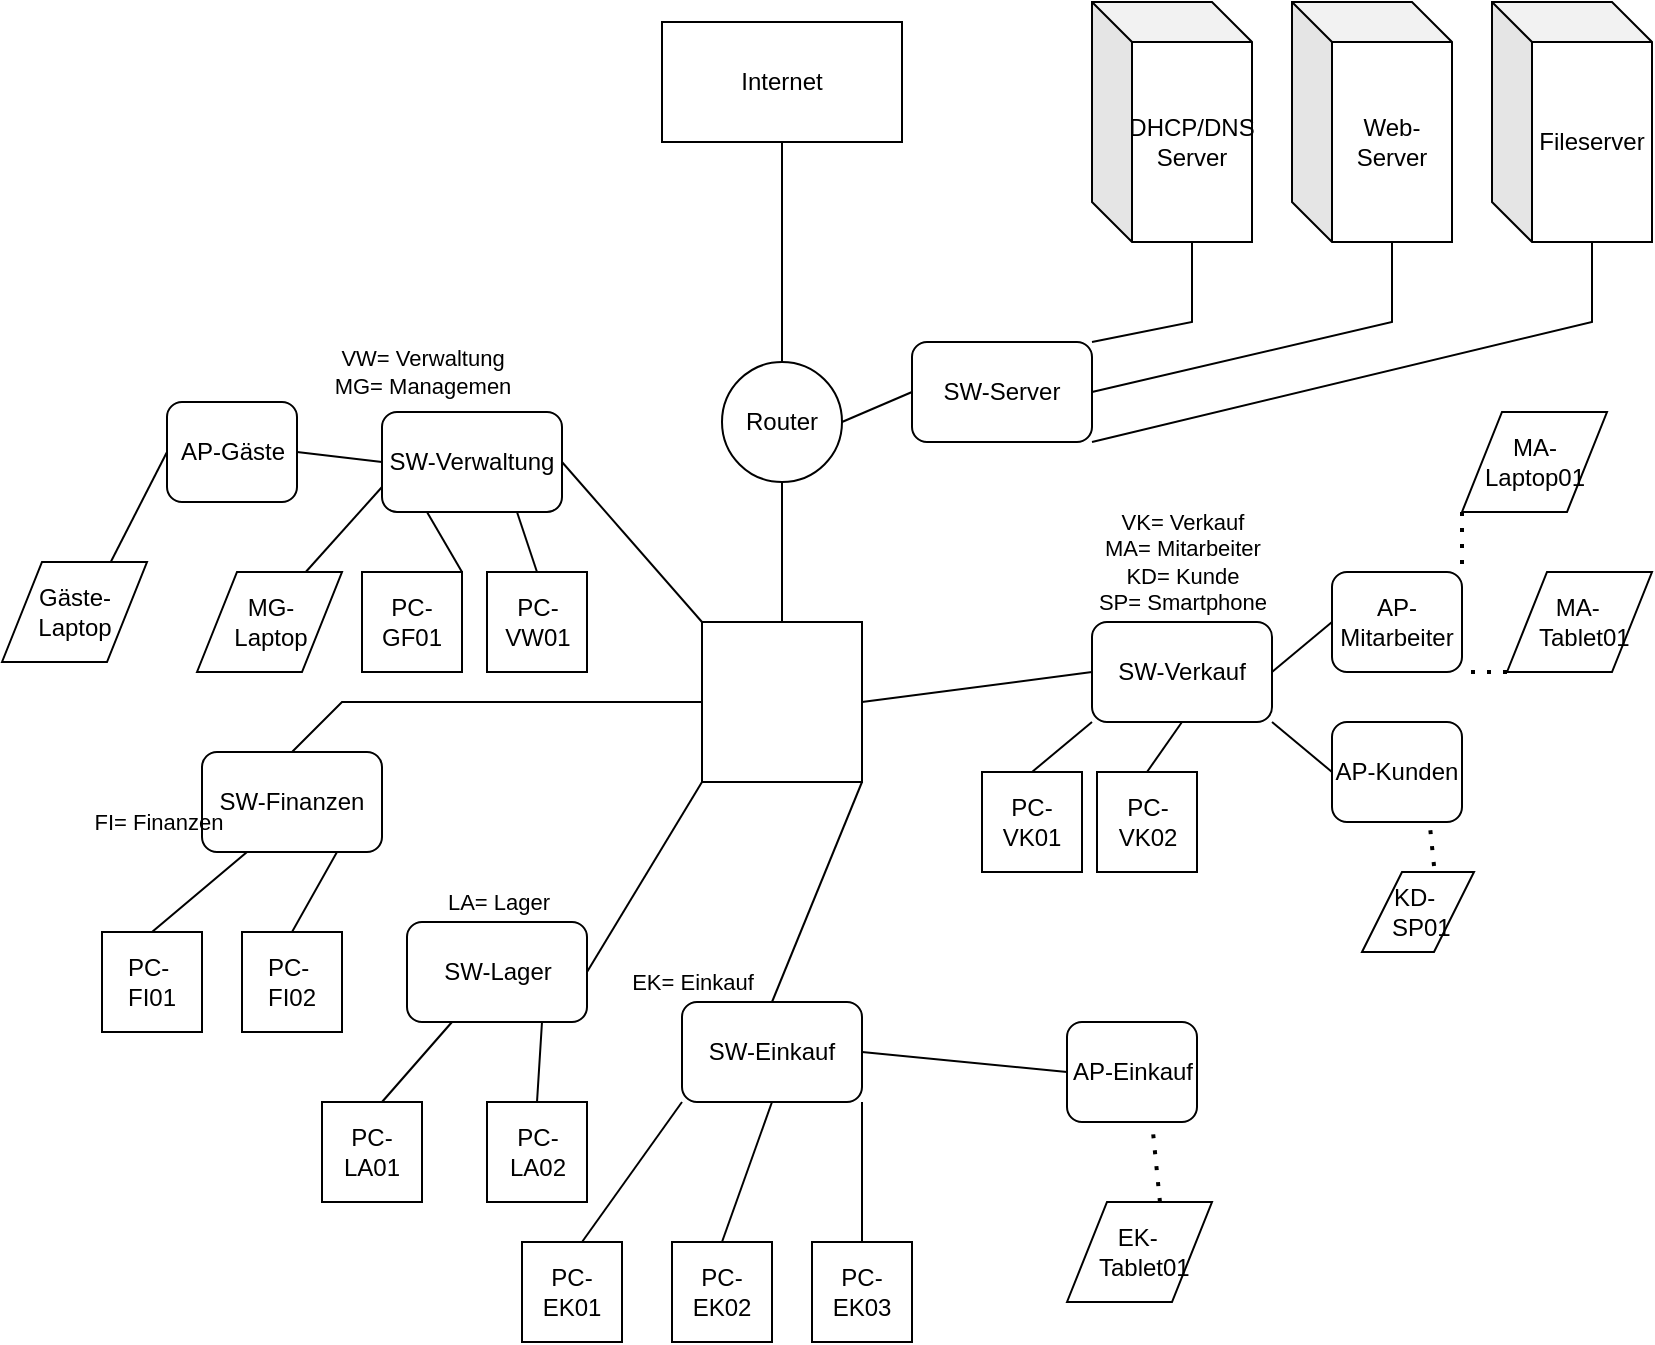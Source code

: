 <mxfile version="16.2.7" type="device"><diagram id="oN22EbAgv7MzUfUSaqUO" name="Page-1"><mxGraphModel dx="1190" dy="671" grid="1" gridSize="10" guides="1" tooltips="1" connect="1" arrows="1" fold="1" page="1" pageScale="1" pageWidth="827" pageHeight="1169" math="0" shadow="0"><root><mxCell id="0"/><mxCell id="1" parent="0"/><mxCell id="j659b9dgUSXwy1I3t3Zu-1" value="Internet" style="rounded=0;whiteSpace=wrap;html=1;" vertex="1" parent="1"><mxGeometry x="332" y="50" width="120" height="60" as="geometry"/></mxCell><mxCell id="j659b9dgUSXwy1I3t3Zu-2" value="Router" style="ellipse;whiteSpace=wrap;html=1;aspect=fixed;" vertex="1" parent="1"><mxGeometry x="362" y="220" width="60" height="60" as="geometry"/></mxCell><mxCell id="j659b9dgUSXwy1I3t3Zu-3" value="SW-Server" style="rounded=1;whiteSpace=wrap;html=1;" vertex="1" parent="1"><mxGeometry x="457" y="210" width="90" height="50" as="geometry"/></mxCell><mxCell id="j659b9dgUSXwy1I3t3Zu-4" value="SW-Verkauf" style="rounded=1;whiteSpace=wrap;html=1;" vertex="1" parent="1"><mxGeometry x="547" y="350" width="90" height="50" as="geometry"/></mxCell><mxCell id="j659b9dgUSXwy1I3t3Zu-5" value="DHCP/DNS&lt;br&gt;Server" style="shape=cube;whiteSpace=wrap;html=1;boundedLbl=1;backgroundOutline=1;darkOpacity=0.05;darkOpacity2=0.1;" vertex="1" parent="1"><mxGeometry x="547" y="40" width="80" height="120" as="geometry"/></mxCell><mxCell id="j659b9dgUSXwy1I3t3Zu-6" value="Web-Server" style="shape=cube;whiteSpace=wrap;html=1;boundedLbl=1;backgroundOutline=1;darkOpacity=0.05;darkOpacity2=0.1;" vertex="1" parent="1"><mxGeometry x="647" y="40" width="80" height="120" as="geometry"/></mxCell><mxCell id="j659b9dgUSXwy1I3t3Zu-7" value="Fileserver" style="shape=cube;whiteSpace=wrap;html=1;boundedLbl=1;backgroundOutline=1;darkOpacity=0.05;darkOpacity2=0.1;" vertex="1" parent="1"><mxGeometry x="747" y="40" width="80" height="120" as="geometry"/></mxCell><mxCell id="j659b9dgUSXwy1I3t3Zu-9" value="" style="endArrow=none;html=1;rounded=0;entryX=0;entryY=0;entryDx=50;entryDy=120;entryPerimeter=0;exitX=1;exitY=0;exitDx=0;exitDy=0;" edge="1" parent="1" source="j659b9dgUSXwy1I3t3Zu-3" target="j659b9dgUSXwy1I3t3Zu-5"><mxGeometry width="50" height="50" relative="1" as="geometry"><mxPoint x="597" y="240" as="sourcePoint"/><mxPoint x="617" y="190" as="targetPoint"/><Array as="points"><mxPoint x="597" y="200"/></Array></mxGeometry></mxCell><mxCell id="j659b9dgUSXwy1I3t3Zu-10" value="" style="endArrow=none;html=1;rounded=0;exitX=1;exitY=0.5;exitDx=0;exitDy=0;" edge="1" parent="1" source="j659b9dgUSXwy1I3t3Zu-3"><mxGeometry width="50" height="50" relative="1" as="geometry"><mxPoint x="697" y="240" as="sourcePoint"/><mxPoint x="697" y="160" as="targetPoint"/><Array as="points"><mxPoint x="697" y="200"/></Array></mxGeometry></mxCell><mxCell id="j659b9dgUSXwy1I3t3Zu-11" value="" style="endArrow=none;html=1;rounded=0;exitX=1;exitY=1;exitDx=0;exitDy=0;" edge="1" parent="1" source="j659b9dgUSXwy1I3t3Zu-3"><mxGeometry width="50" height="50" relative="1" as="geometry"><mxPoint x="797" y="240" as="sourcePoint"/><mxPoint x="797" y="160" as="targetPoint"/><Array as="points"><mxPoint x="797" y="200"/></Array></mxGeometry></mxCell><mxCell id="j659b9dgUSXwy1I3t3Zu-12" value="&lt;p&gt;&lt;br&gt;&lt;/p&gt;" style="rounded=0;whiteSpace=wrap;html=1;" vertex="1" parent="1"><mxGeometry x="352" y="350" width="80" height="80" as="geometry"/></mxCell><mxCell id="j659b9dgUSXwy1I3t3Zu-13" value="" style="endArrow=none;html=1;rounded=0;entryX=0;entryY=0.5;entryDx=0;entryDy=0;" edge="1" parent="1" target="j659b9dgUSXwy1I3t3Zu-4"><mxGeometry width="50" height="50" relative="1" as="geometry"><mxPoint x="432" y="390" as="sourcePoint"/><mxPoint x="482" y="340" as="targetPoint"/></mxGeometry></mxCell><mxCell id="j659b9dgUSXwy1I3t3Zu-14" value="SW-Einkauf" style="rounded=1;whiteSpace=wrap;html=1;" vertex="1" parent="1"><mxGeometry x="342" y="540" width="90" height="50" as="geometry"/></mxCell><mxCell id="j659b9dgUSXwy1I3t3Zu-15" value="" style="endArrow=none;html=1;rounded=0;entryX=1;entryY=1;entryDx=0;entryDy=0;exitX=0.5;exitY=0;exitDx=0;exitDy=0;" edge="1" parent="1" source="j659b9dgUSXwy1I3t3Zu-14" target="j659b9dgUSXwy1I3t3Zu-12"><mxGeometry width="50" height="50" relative="1" as="geometry"><mxPoint x="452" y="610" as="sourcePoint"/><mxPoint x="502" y="560" as="targetPoint"/></mxGeometry></mxCell><mxCell id="j659b9dgUSXwy1I3t3Zu-17" value="AP-Einkauf" style="rounded=1;whiteSpace=wrap;html=1;" vertex="1" parent="1"><mxGeometry x="534.5" y="550" width="65" height="50" as="geometry"/></mxCell><mxCell id="j659b9dgUSXwy1I3t3Zu-18" value="" style="endArrow=none;html=1;rounded=0;entryX=1;entryY=0.5;entryDx=0;entryDy=0;exitX=0;exitY=0.5;exitDx=0;exitDy=0;" edge="1" parent="1" source="j659b9dgUSXwy1I3t3Zu-17" target="j659b9dgUSXwy1I3t3Zu-14"><mxGeometry width="50" height="50" relative="1" as="geometry"><mxPoint x="387" y="670" as="sourcePoint"/><mxPoint x="437" y="620" as="targetPoint"/></mxGeometry></mxCell><mxCell id="j659b9dgUSXwy1I3t3Zu-19" value="EK-&amp;nbsp; &amp;nbsp;Tablet01" style="shape=parallelogram;perimeter=parallelogramPerimeter;whiteSpace=wrap;html=1;fixedSize=1;" vertex="1" parent="1"><mxGeometry x="534.5" y="640" width="72.5" height="50" as="geometry"/></mxCell><mxCell id="j659b9dgUSXwy1I3t3Zu-21" value="" style="endArrow=none;dashed=1;html=1;dashPattern=1 3;strokeWidth=2;rounded=0;exitX=0.641;exitY=0;exitDx=0;exitDy=0;exitPerimeter=0;" edge="1" parent="1" source="j659b9dgUSXwy1I3t3Zu-19"><mxGeometry width="50" height="50" relative="1" as="geometry"><mxPoint x="587" y="630" as="sourcePoint"/><mxPoint x="577" y="600" as="targetPoint"/></mxGeometry></mxCell><mxCell id="j659b9dgUSXwy1I3t3Zu-22" value="PC-EK03" style="whiteSpace=wrap;html=1;aspect=fixed;" vertex="1" parent="1"><mxGeometry x="407" y="660" width="50" height="50" as="geometry"/></mxCell><mxCell id="j659b9dgUSXwy1I3t3Zu-23" value="PC-EK02" style="whiteSpace=wrap;html=1;aspect=fixed;" vertex="1" parent="1"><mxGeometry x="337" y="660" width="50" height="50" as="geometry"/></mxCell><mxCell id="j659b9dgUSXwy1I3t3Zu-24" value="PC-EK01" style="whiteSpace=wrap;html=1;aspect=fixed;" vertex="1" parent="1"><mxGeometry x="262" y="660" width="50" height="50" as="geometry"/></mxCell><mxCell id="j659b9dgUSXwy1I3t3Zu-25" value="" style="endArrow=none;html=1;rounded=0;entryX=0;entryY=1;entryDx=0;entryDy=0;exitX=0.5;exitY=0;exitDx=0;exitDy=0;" edge="1" parent="1" target="j659b9dgUSXwy1I3t3Zu-14"><mxGeometry width="50" height="50" relative="1" as="geometry"><mxPoint x="292" y="660" as="sourcePoint"/><mxPoint x="437" y="620" as="targetPoint"/></mxGeometry></mxCell><mxCell id="j659b9dgUSXwy1I3t3Zu-26" value="" style="endArrow=none;html=1;rounded=0;entryX=0.5;entryY=1;entryDx=0;entryDy=0;exitX=0.5;exitY=0;exitDx=0;exitDy=0;" edge="1" parent="1" source="j659b9dgUSXwy1I3t3Zu-23" target="j659b9dgUSXwy1I3t3Zu-14"><mxGeometry width="50" height="50" relative="1" as="geometry"><mxPoint x="387" y="670" as="sourcePoint"/><mxPoint x="437" y="620" as="targetPoint"/></mxGeometry></mxCell><mxCell id="j659b9dgUSXwy1I3t3Zu-27" value="" style="endArrow=none;html=1;rounded=0;entryX=1;entryY=1;entryDx=0;entryDy=0;exitX=0.5;exitY=0;exitDx=0;exitDy=0;" edge="1" parent="1" source="j659b9dgUSXwy1I3t3Zu-22" target="j659b9dgUSXwy1I3t3Zu-14"><mxGeometry width="50" height="50" relative="1" as="geometry"><mxPoint x="387" y="670" as="sourcePoint"/><mxPoint x="437" y="620" as="targetPoint"/></mxGeometry></mxCell><mxCell id="j659b9dgUSXwy1I3t3Zu-28" value="" style="endArrow=none;html=1;rounded=0;entryX=0.5;entryY=1;entryDx=0;entryDy=0;exitX=0.5;exitY=0;exitDx=0;exitDy=0;" edge="1" parent="1" source="j659b9dgUSXwy1I3t3Zu-2" target="j659b9dgUSXwy1I3t3Zu-1"><mxGeometry width="50" height="50" relative="1" as="geometry"><mxPoint x="692" y="270" as="sourcePoint"/><mxPoint x="742" y="220" as="targetPoint"/></mxGeometry></mxCell><mxCell id="j659b9dgUSXwy1I3t3Zu-29" value="" style="endArrow=none;html=1;rounded=0;entryX=0;entryY=0.5;entryDx=0;entryDy=0;exitX=1;exitY=0.5;exitDx=0;exitDy=0;" edge="1" parent="1" source="j659b9dgUSXwy1I3t3Zu-2" target="j659b9dgUSXwy1I3t3Zu-3"><mxGeometry width="50" height="50" relative="1" as="geometry"><mxPoint x="692" y="270" as="sourcePoint"/><mxPoint x="742" y="220" as="targetPoint"/></mxGeometry></mxCell><mxCell id="j659b9dgUSXwy1I3t3Zu-30" value="" style="endArrow=none;html=1;rounded=0;entryX=0.5;entryY=1;entryDx=0;entryDy=0;exitX=0.5;exitY=0;exitDx=0;exitDy=0;" edge="1" parent="1" source="j659b9dgUSXwy1I3t3Zu-12" target="j659b9dgUSXwy1I3t3Zu-2"><mxGeometry width="50" height="50" relative="1" as="geometry"><mxPoint x="692" y="270" as="sourcePoint"/><mxPoint x="742" y="220" as="targetPoint"/></mxGeometry></mxCell><mxCell id="j659b9dgUSXwy1I3t3Zu-31" value="AP-Mitarbeiter" style="rounded=1;whiteSpace=wrap;html=1;" vertex="1" parent="1"><mxGeometry x="667" y="325" width="65" height="50" as="geometry"/></mxCell><mxCell id="j659b9dgUSXwy1I3t3Zu-32" value="AP-Kunden" style="rounded=1;whiteSpace=wrap;html=1;" vertex="1" parent="1"><mxGeometry x="667" y="400" width="65" height="50" as="geometry"/></mxCell><mxCell id="j659b9dgUSXwy1I3t3Zu-34" value="MA-&amp;nbsp; &amp;nbsp;Tablet01" style="shape=parallelogram;perimeter=parallelogramPerimeter;whiteSpace=wrap;html=1;fixedSize=1;" vertex="1" parent="1"><mxGeometry x="754.5" y="325" width="72.5" height="50" as="geometry"/></mxCell><mxCell id="j659b9dgUSXwy1I3t3Zu-35" value="MA-Laptop01" style="shape=parallelogram;perimeter=parallelogramPerimeter;whiteSpace=wrap;html=1;fixedSize=1;" vertex="1" parent="1"><mxGeometry x="732" y="245" width="72.5" height="50" as="geometry"/></mxCell><mxCell id="j659b9dgUSXwy1I3t3Zu-36" value="KD-&amp;nbsp;&lt;br&gt;&amp;nbsp;SP01" style="shape=parallelogram;perimeter=parallelogramPerimeter;whiteSpace=wrap;html=1;fixedSize=1;" vertex="1" parent="1"><mxGeometry x="682" y="475" width="56" height="40" as="geometry"/></mxCell><mxCell id="j659b9dgUSXwy1I3t3Zu-37" value="" style="endArrow=none;dashed=1;html=1;dashPattern=1 3;strokeWidth=2;rounded=0;entryX=1;entryY=0;entryDx=0;entryDy=0;exitX=0;exitY=1;exitDx=0;exitDy=0;" edge="1" parent="1" source="j659b9dgUSXwy1I3t3Zu-35" target="j659b9dgUSXwy1I3t3Zu-31"><mxGeometry width="50" height="50" relative="1" as="geometry"><mxPoint x="689.5" y="325" as="sourcePoint"/><mxPoint x="654.5" y="405" as="targetPoint"/></mxGeometry></mxCell><mxCell id="j659b9dgUSXwy1I3t3Zu-38" value="" style="endArrow=none;dashed=1;html=1;dashPattern=1 3;strokeWidth=2;rounded=0;entryX=1;entryY=1;entryDx=0;entryDy=0;exitX=0;exitY=1;exitDx=0;exitDy=0;" edge="1" parent="1" source="j659b9dgUSXwy1I3t3Zu-34" target="j659b9dgUSXwy1I3t3Zu-31"><mxGeometry width="50" height="50" relative="1" as="geometry"><mxPoint x="724.5" y="335" as="sourcePoint"/><mxPoint x="699.5" y="370" as="targetPoint"/></mxGeometry></mxCell><mxCell id="j659b9dgUSXwy1I3t3Zu-39" value="" style="endArrow=none;dashed=1;html=1;dashPattern=1 3;strokeWidth=2;rounded=0;entryX=0.75;entryY=1;entryDx=0;entryDy=0;exitX=0.643;exitY=-0.075;exitDx=0;exitDy=0;exitPerimeter=0;" edge="1" parent="1" source="j659b9dgUSXwy1I3t3Zu-36" target="j659b9dgUSXwy1I3t3Zu-32"><mxGeometry width="50" height="50" relative="1" as="geometry"><mxPoint x="604.5" y="455" as="sourcePoint"/><mxPoint x="654.5" y="405" as="targetPoint"/></mxGeometry></mxCell><mxCell id="j659b9dgUSXwy1I3t3Zu-40" value="" style="endArrow=none;html=1;rounded=0;exitX=1;exitY=0.5;exitDx=0;exitDy=0;entryX=0;entryY=0.5;entryDx=0;entryDy=0;" edge="1" parent="1" source="j659b9dgUSXwy1I3t3Zu-4" target="j659b9dgUSXwy1I3t3Zu-31"><mxGeometry width="50" height="50" relative="1" as="geometry"><mxPoint x="677.5" y="460" as="sourcePoint"/><mxPoint x="727.5" y="410" as="targetPoint"/></mxGeometry></mxCell><mxCell id="j659b9dgUSXwy1I3t3Zu-41" value="" style="endArrow=none;html=1;rounded=0;exitX=1;exitY=1;exitDx=0;exitDy=0;entryX=0;entryY=0.5;entryDx=0;entryDy=0;" edge="1" parent="1" source="j659b9dgUSXwy1I3t3Zu-4" target="j659b9dgUSXwy1I3t3Zu-32"><mxGeometry width="50" height="50" relative="1" as="geometry"><mxPoint x="557.5" y="400" as="sourcePoint"/><mxPoint x="707.5" y="400" as="targetPoint"/></mxGeometry></mxCell><mxCell id="j659b9dgUSXwy1I3t3Zu-42" value="PC-VK01" style="whiteSpace=wrap;html=1;aspect=fixed;" vertex="1" parent="1"><mxGeometry x="492" y="425" width="50" height="50" as="geometry"/></mxCell><mxCell id="j659b9dgUSXwy1I3t3Zu-43" value="PC-VK02" style="whiteSpace=wrap;html=1;aspect=fixed;" vertex="1" parent="1"><mxGeometry x="549.5" y="425" width="50" height="50" as="geometry"/></mxCell><mxCell id="j659b9dgUSXwy1I3t3Zu-44" value="" style="endArrow=none;html=1;rounded=0;entryX=0;entryY=1;entryDx=0;entryDy=0;exitX=0.5;exitY=0;exitDx=0;exitDy=0;" edge="1" parent="1" source="j659b9dgUSXwy1I3t3Zu-42" target="j659b9dgUSXwy1I3t3Zu-4"><mxGeometry width="50" height="50" relative="1" as="geometry"><mxPoint x="507.5" y="560" as="sourcePoint"/><mxPoint x="557.5" y="510" as="targetPoint"/></mxGeometry></mxCell><mxCell id="j659b9dgUSXwy1I3t3Zu-45" value="" style="endArrow=none;html=1;rounded=0;entryX=0.5;entryY=1;entryDx=0;entryDy=0;exitX=0.5;exitY=0;exitDx=0;exitDy=0;" edge="1" parent="1" source="j659b9dgUSXwy1I3t3Zu-43" target="j659b9dgUSXwy1I3t3Zu-4"><mxGeometry width="50" height="50" relative="1" as="geometry"><mxPoint x="567.5" y="550" as="sourcePoint"/><mxPoint x="467.5" y="425" as="targetPoint"/></mxGeometry></mxCell><mxCell id="j659b9dgUSXwy1I3t3Zu-46" value="SW-Lager" style="rounded=1;whiteSpace=wrap;html=1;" vertex="1" parent="1"><mxGeometry x="204.5" y="500" width="90" height="50" as="geometry"/></mxCell><mxCell id="j659b9dgUSXwy1I3t3Zu-47" value="SW-Finanzen" style="rounded=1;whiteSpace=wrap;html=1;" vertex="1" parent="1"><mxGeometry x="102" y="415" width="90" height="50" as="geometry"/></mxCell><mxCell id="j659b9dgUSXwy1I3t3Zu-48" value="SW-Verwaltung" style="rounded=1;whiteSpace=wrap;html=1;" vertex="1" parent="1"><mxGeometry x="192" y="245" width="90" height="50" as="geometry"/></mxCell><mxCell id="j659b9dgUSXwy1I3t3Zu-49" value="" style="endArrow=none;html=1;rounded=0;entryX=1;entryY=0.5;entryDx=0;entryDy=0;" edge="1" parent="1" target="j659b9dgUSXwy1I3t3Zu-46"><mxGeometry width="50" height="50" relative="1" as="geometry"><mxPoint x="352" y="430" as="sourcePoint"/><mxPoint x="402" y="380" as="targetPoint"/></mxGeometry></mxCell><mxCell id="j659b9dgUSXwy1I3t3Zu-50" value="" style="endArrow=none;html=1;rounded=0;exitX=0;exitY=0.5;exitDx=0;exitDy=0;entryX=0.5;entryY=0;entryDx=0;entryDy=0;" edge="1" parent="1" source="j659b9dgUSXwy1I3t3Zu-12" target="j659b9dgUSXwy1I3t3Zu-47"><mxGeometry width="50" height="50" relative="1" as="geometry"><mxPoint x="352" y="430" as="sourcePoint"/><mxPoint x="402" y="380" as="targetPoint"/><Array as="points"><mxPoint x="172" y="390"/></Array></mxGeometry></mxCell><mxCell id="j659b9dgUSXwy1I3t3Zu-51" value="" style="endArrow=none;html=1;rounded=0;exitX=0;exitY=0;exitDx=0;exitDy=0;entryX=1;entryY=0.5;entryDx=0;entryDy=0;" edge="1" parent="1" source="j659b9dgUSXwy1I3t3Zu-12" target="j659b9dgUSXwy1I3t3Zu-48"><mxGeometry width="50" height="50" relative="1" as="geometry"><mxPoint x="352" y="430" as="sourcePoint"/><mxPoint x="402" y="380" as="targetPoint"/></mxGeometry></mxCell><mxCell id="j659b9dgUSXwy1I3t3Zu-52" value="AP-Gäste" style="rounded=1;whiteSpace=wrap;html=1;" vertex="1" parent="1"><mxGeometry x="84.5" y="240" width="65" height="50" as="geometry"/></mxCell><mxCell id="j659b9dgUSXwy1I3t3Zu-53" value="" style="endArrow=none;html=1;rounded=0;entryX=0;entryY=0.5;entryDx=0;entryDy=0;exitX=1;exitY=0.5;exitDx=0;exitDy=0;" edge="1" parent="1" source="j659b9dgUSXwy1I3t3Zu-52" target="j659b9dgUSXwy1I3t3Zu-48"><mxGeometry width="50" height="50" relative="1" as="geometry"><mxPoint x="412" y="435" as="sourcePoint"/><mxPoint x="462" y="385" as="targetPoint"/></mxGeometry></mxCell><mxCell id="j659b9dgUSXwy1I3t3Zu-54" value="PC-LA02" style="whiteSpace=wrap;html=1;aspect=fixed;" vertex="1" parent="1"><mxGeometry x="244.5" y="590" width="50" height="50" as="geometry"/></mxCell><mxCell id="j659b9dgUSXwy1I3t3Zu-55" value="PC- LA01" style="whiteSpace=wrap;html=1;aspect=fixed;" vertex="1" parent="1"><mxGeometry x="162" y="590" width="50" height="50" as="geometry"/></mxCell><mxCell id="j659b9dgUSXwy1I3t3Zu-56" value="PC-&amp;nbsp; FI01" style="whiteSpace=wrap;html=1;aspect=fixed;" vertex="1" parent="1"><mxGeometry x="52" y="505" width="50" height="50" as="geometry"/></mxCell><mxCell id="j659b9dgUSXwy1I3t3Zu-57" value="PC-&amp;nbsp;&lt;br&gt;FI02" style="whiteSpace=wrap;html=1;aspect=fixed;" vertex="1" parent="1"><mxGeometry x="122" y="505" width="50" height="50" as="geometry"/></mxCell><mxCell id="j659b9dgUSXwy1I3t3Zu-59" value="" style="endArrow=none;html=1;rounded=0;entryX=0.5;entryY=0;entryDx=0;entryDy=0;exitX=0.75;exitY=1;exitDx=0;exitDy=0;" edge="1" parent="1" source="j659b9dgUSXwy1I3t3Zu-46" target="j659b9dgUSXwy1I3t3Zu-54"><mxGeometry width="50" height="50" relative="1" as="geometry"><mxPoint x="284.5" y="555" as="sourcePoint"/><mxPoint x="164.5" y="640" as="targetPoint"/></mxGeometry></mxCell><mxCell id="j659b9dgUSXwy1I3t3Zu-60" value="" style="endArrow=none;html=1;rounded=0;entryX=0.25;entryY=1;entryDx=0;entryDy=0;exitX=0.75;exitY=0;exitDx=0;exitDy=0;" edge="1" parent="1" target="j659b9dgUSXwy1I3t3Zu-46"><mxGeometry width="50" height="50" relative="1" as="geometry"><mxPoint x="192" y="590" as="sourcePoint"/><mxPoint x="464.5" y="390" as="targetPoint"/></mxGeometry></mxCell><mxCell id="j659b9dgUSXwy1I3t3Zu-61" value="" style="endArrow=none;html=1;rounded=0;entryX=0.75;entryY=1;entryDx=0;entryDy=0;exitX=0.5;exitY=0;exitDx=0;exitDy=0;" edge="1" parent="1" source="j659b9dgUSXwy1I3t3Zu-57" target="j659b9dgUSXwy1I3t3Zu-47"><mxGeometry width="50" height="50" relative="1" as="geometry"><mxPoint x="269.5" y="515" as="sourcePoint"/><mxPoint x="304.5" y="475" as="targetPoint"/></mxGeometry></mxCell><mxCell id="j659b9dgUSXwy1I3t3Zu-62" value="" style="endArrow=none;html=1;rounded=0;entryX=0.25;entryY=1;entryDx=0;entryDy=0;exitX=0.5;exitY=0;exitDx=0;exitDy=0;" edge="1" parent="1" source="j659b9dgUSXwy1I3t3Zu-56" target="j659b9dgUSXwy1I3t3Zu-47"><mxGeometry width="50" height="50" relative="1" as="geometry"><mxPoint x="157" y="515" as="sourcePoint"/><mxPoint x="179.5" y="475" as="targetPoint"/></mxGeometry></mxCell><mxCell id="j659b9dgUSXwy1I3t3Zu-63" value="Gäste-Laptop" style="shape=parallelogram;perimeter=parallelogramPerimeter;whiteSpace=wrap;html=1;fixedSize=1;" vertex="1" parent="1"><mxGeometry x="2" y="320" width="72.5" height="50" as="geometry"/></mxCell><mxCell id="j659b9dgUSXwy1I3t3Zu-64" value="" style="endArrow=none;html=1;rounded=0;entryX=0;entryY=0.5;entryDx=0;entryDy=0;exitX=0.75;exitY=0;exitDx=0;exitDy=0;" edge="1" parent="1" source="j659b9dgUSXwy1I3t3Zu-63" target="j659b9dgUSXwy1I3t3Zu-52"><mxGeometry width="50" height="50" relative="1" as="geometry"><mxPoint x="834.5" y="370" as="sourcePoint"/><mxPoint x="884.5" y="320" as="targetPoint"/></mxGeometry></mxCell><mxCell id="j659b9dgUSXwy1I3t3Zu-65" value="PC-VW01" style="whiteSpace=wrap;html=1;aspect=fixed;" vertex="1" parent="1"><mxGeometry x="244.5" y="325" width="50" height="50" as="geometry"/></mxCell><mxCell id="j659b9dgUSXwy1I3t3Zu-66" value="PC-GF01" style="whiteSpace=wrap;html=1;aspect=fixed;" vertex="1" parent="1"><mxGeometry x="182" y="325" width="50" height="50" as="geometry"/></mxCell><mxCell id="j659b9dgUSXwy1I3t3Zu-67" value="MG-&lt;br&gt;Laptop" style="shape=parallelogram;perimeter=parallelogramPerimeter;whiteSpace=wrap;html=1;fixedSize=1;" vertex="1" parent="1"><mxGeometry x="99.5" y="325" width="72.5" height="50" as="geometry"/></mxCell><mxCell id="j659b9dgUSXwy1I3t3Zu-68" value="" style="endArrow=none;html=1;rounded=0;exitX=0.25;exitY=1;exitDx=0;exitDy=0;entryX=1;entryY=0;entryDx=0;entryDy=0;" edge="1" parent="1" source="j659b9dgUSXwy1I3t3Zu-48" target="j659b9dgUSXwy1I3t3Zu-66"><mxGeometry width="50" height="50" relative="1" as="geometry"><mxPoint x="-28" y="435" as="sourcePoint"/><mxPoint x="102" y="425" as="targetPoint"/></mxGeometry></mxCell><mxCell id="j659b9dgUSXwy1I3t3Zu-71" value="" style="endArrow=none;html=1;rounded=0;entryX=0.75;entryY=1;entryDx=0;entryDy=0;exitX=0.5;exitY=0;exitDx=0;exitDy=0;" edge="1" parent="1" source="j659b9dgUSXwy1I3t3Zu-65" target="j659b9dgUSXwy1I3t3Zu-48"><mxGeometry width="50" height="50" relative="1" as="geometry"><mxPoint x="462" y="555" as="sourcePoint"/><mxPoint x="512" y="505" as="targetPoint"/></mxGeometry></mxCell><mxCell id="j659b9dgUSXwy1I3t3Zu-72" value="" style="endArrow=none;html=1;rounded=0;exitX=0;exitY=0.75;exitDx=0;exitDy=0;entryX=0.75;entryY=0;entryDx=0;entryDy=0;" edge="1" parent="1" source="j659b9dgUSXwy1I3t3Zu-48" target="j659b9dgUSXwy1I3t3Zu-67"><mxGeometry width="50" height="50" relative="1" as="geometry"><mxPoint x="462" y="555" as="sourcePoint"/><mxPoint x="512" y="505" as="targetPoint"/></mxGeometry></mxCell><mxCell id="j659b9dgUSXwy1I3t3Zu-74" value="VK= Verkauf&lt;br&gt;MA= Mitarbeiter&lt;br&gt;KD= Kunde&lt;br&gt;SP= Smartphone" style="text;html=1;align=center;verticalAlign=middle;resizable=0;points=[];autosize=1;strokeColor=none;fillColor=none;fontSize=11;fontFamily=Helvetica;" vertex="1" parent="1"><mxGeometry x="542" y="290" width="100" height="60" as="geometry"/></mxCell><mxCell id="j659b9dgUSXwy1I3t3Zu-75" value="EK= Einkauf&lt;br&gt;" style="text;html=1;align=center;verticalAlign=middle;resizable=0;points=[];autosize=1;strokeColor=none;fillColor=none;fontSize=11;fontFamily=Helvetica;" vertex="1" parent="1"><mxGeometry x="307" y="520" width="80" height="20" as="geometry"/></mxCell><mxCell id="j659b9dgUSXwy1I3t3Zu-76" value="LA= Lager" style="text;html=1;align=center;verticalAlign=middle;resizable=0;points=[];autosize=1;strokeColor=none;fillColor=none;fontSize=11;fontFamily=Helvetica;" vertex="1" parent="1"><mxGeometry x="214.5" y="480" width="70" height="20" as="geometry"/></mxCell><mxCell id="j659b9dgUSXwy1I3t3Zu-77" value="FI= Finanzen" style="text;html=1;align=center;verticalAlign=middle;resizable=0;points=[];autosize=1;strokeColor=none;fillColor=none;fontSize=11;fontFamily=Helvetica;" vertex="1" parent="1"><mxGeometry x="39.5" y="440" width="80" height="20" as="geometry"/></mxCell><mxCell id="j659b9dgUSXwy1I3t3Zu-78" value="VW= Verwaltung&lt;br&gt;MG= Managemen" style="text;html=1;align=center;verticalAlign=middle;resizable=0;points=[];autosize=1;strokeColor=none;fillColor=none;fontSize=11;fontFamily=Helvetica;" vertex="1" parent="1"><mxGeometry x="162" y="210" width="100" height="30" as="geometry"/></mxCell></root></mxGraphModel></diagram></mxfile>